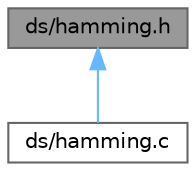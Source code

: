 digraph "ds/hamming.h"
{
 // INTERACTIVE_SVG=YES
 // LATEX_PDF_SIZE
  bgcolor="transparent";
  edge [fontname=Helvetica,fontsize=10,labelfontname=Helvetica,labelfontsize=10];
  node [fontname=Helvetica,fontsize=10,shape=box,height=0.2,width=0.4];
  Node1 [id="Node000001",label="ds/hamming.h",height=0.2,width=0.4,color="gray40", fillcolor="grey60", style="filled", fontcolor="black",tooltip="Interface and usage of the hamming library."];
  Node1 -> Node2 [id="edge1_Node000001_Node000002",dir="back",color="steelblue1",style="solid",tooltip=" "];
  Node2 [id="Node000002",label="ds/hamming.c",height=0.2,width=0.4,color="grey40", fillcolor="white", style="filled",URL="$hamming_8c.html",tooltip="Implementation of the hamming library."];
}
